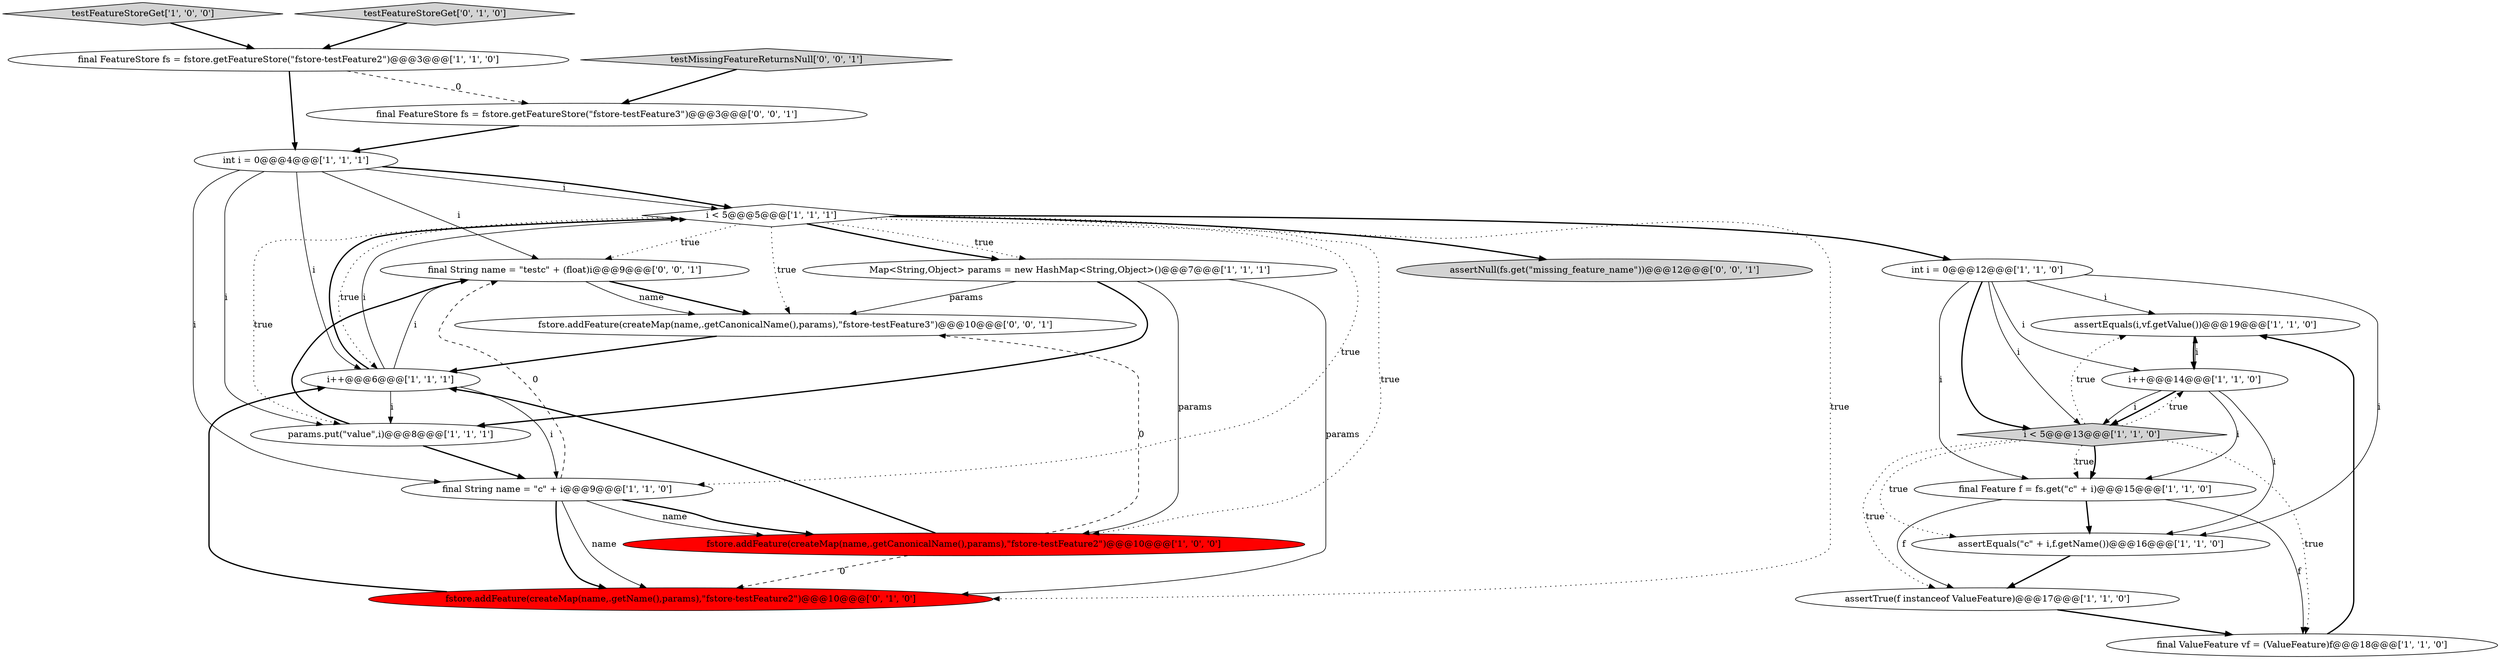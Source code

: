 digraph {
7 [style = filled, label = "assertEquals(i,vf.getValue())@@@19@@@['1', '1', '0']", fillcolor = white, shape = ellipse image = "AAA0AAABBB1BBB"];
0 [style = filled, label = "testFeatureStoreGet['1', '0', '0']", fillcolor = lightgray, shape = diamond image = "AAA0AAABBB1BBB"];
11 [style = filled, label = "i++@@@14@@@['1', '1', '0']", fillcolor = white, shape = ellipse image = "AAA0AAABBB1BBB"];
15 [style = filled, label = "final FeatureStore fs = fstore.getFeatureStore(\"fstore-testFeature2\")@@@3@@@['1', '1', '0']", fillcolor = white, shape = ellipse image = "AAA0AAABBB1BBB"];
14 [style = filled, label = "assertEquals(\"c\" + i,f.getName())@@@16@@@['1', '1', '0']", fillcolor = white, shape = ellipse image = "AAA0AAABBB1BBB"];
5 [style = filled, label = "i < 5@@@13@@@['1', '1', '0']", fillcolor = lightgray, shape = diamond image = "AAA0AAABBB1BBB"];
21 [style = filled, label = "final String name = \"testc\" + (float)i@@@9@@@['0', '0', '1']", fillcolor = white, shape = ellipse image = "AAA0AAABBB3BBB"];
4 [style = filled, label = "fstore.addFeature(createMap(name,.getCanonicalName(),params),\"fstore-testFeature2\")@@@10@@@['1', '0', '0']", fillcolor = red, shape = ellipse image = "AAA1AAABBB1BBB"];
16 [style = filled, label = "assertTrue(f instanceof ValueFeature)@@@17@@@['1', '1', '0']", fillcolor = white, shape = ellipse image = "AAA0AAABBB1BBB"];
13 [style = filled, label = "final Feature f = fs.get(\"c\" + i)@@@15@@@['1', '1', '0']", fillcolor = white, shape = ellipse image = "AAA0AAABBB1BBB"];
23 [style = filled, label = "assertNull(fs.get(\"missing_feature_name\"))@@@12@@@['0', '0', '1']", fillcolor = lightgray, shape = ellipse image = "AAA0AAABBB3BBB"];
9 [style = filled, label = "final ValueFeature vf = (ValueFeature)f@@@18@@@['1', '1', '0']", fillcolor = white, shape = ellipse image = "AAA0AAABBB1BBB"];
6 [style = filled, label = "final String name = \"c\" + i@@@9@@@['1', '1', '0']", fillcolor = white, shape = ellipse image = "AAA0AAABBB1BBB"];
20 [style = filled, label = "final FeatureStore fs = fstore.getFeatureStore(\"fstore-testFeature3\")@@@3@@@['0', '0', '1']", fillcolor = white, shape = ellipse image = "AAA0AAABBB3BBB"];
1 [style = filled, label = "i++@@@6@@@['1', '1', '1']", fillcolor = white, shape = ellipse image = "AAA0AAABBB1BBB"];
22 [style = filled, label = "fstore.addFeature(createMap(name,.getCanonicalName(),params),\"fstore-testFeature3\")@@@10@@@['0', '0', '1']", fillcolor = white, shape = ellipse image = "AAA0AAABBB3BBB"];
3 [style = filled, label = "Map<String,Object> params = new HashMap<String,Object>()@@@7@@@['1', '1', '1']", fillcolor = white, shape = ellipse image = "AAA0AAABBB1BBB"];
8 [style = filled, label = "params.put(\"value\",i)@@@8@@@['1', '1', '1']", fillcolor = white, shape = ellipse image = "AAA0AAABBB1BBB"];
10 [style = filled, label = "i < 5@@@5@@@['1', '1', '1']", fillcolor = white, shape = diamond image = "AAA0AAABBB1BBB"];
2 [style = filled, label = "int i = 0@@@4@@@['1', '1', '1']", fillcolor = white, shape = ellipse image = "AAA0AAABBB1BBB"];
17 [style = filled, label = "testFeatureStoreGet['0', '1', '0']", fillcolor = lightgray, shape = diamond image = "AAA0AAABBB2BBB"];
12 [style = filled, label = "int i = 0@@@12@@@['1', '1', '0']", fillcolor = white, shape = ellipse image = "AAA0AAABBB1BBB"];
19 [style = filled, label = "testMissingFeatureReturnsNull['0', '0', '1']", fillcolor = lightgray, shape = diamond image = "AAA0AAABBB3BBB"];
18 [style = filled, label = "fstore.addFeature(createMap(name,.getName(),params),\"fstore-testFeature2\")@@@10@@@['0', '1', '0']", fillcolor = red, shape = ellipse image = "AAA1AAABBB2BBB"];
10->18 [style = dotted, label="true"];
14->16 [style = bold, label=""];
4->18 [style = dashed, label="0"];
6->4 [style = solid, label="name"];
10->8 [style = dotted, label="true"];
5->14 [style = dotted, label="true"];
6->21 [style = dashed, label="0"];
15->2 [style = bold, label=""];
2->21 [style = solid, label="i"];
7->11 [style = bold, label=""];
10->6 [style = dotted, label="true"];
11->13 [style = solid, label="i"];
13->9 [style = solid, label="f"];
12->5 [style = bold, label=""];
1->6 [style = solid, label="i"];
15->20 [style = dashed, label="0"];
3->4 [style = solid, label="params"];
2->6 [style = solid, label="i"];
6->18 [style = bold, label=""];
19->20 [style = bold, label=""];
6->18 [style = solid, label="name"];
10->3 [style = dotted, label="true"];
3->18 [style = solid, label="params"];
10->3 [style = bold, label=""];
11->7 [style = solid, label="i"];
8->6 [style = bold, label=""];
1->8 [style = solid, label="i"];
4->22 [style = dashed, label="0"];
2->10 [style = solid, label="i"];
9->7 [style = bold, label=""];
2->10 [style = bold, label=""];
11->5 [style = solid, label="i"];
0->15 [style = bold, label=""];
2->8 [style = solid, label="i"];
20->2 [style = bold, label=""];
6->4 [style = bold, label=""];
11->5 [style = bold, label=""];
5->13 [style = dotted, label="true"];
5->11 [style = dotted, label="true"];
12->5 [style = solid, label="i"];
3->22 [style = solid, label="params"];
12->14 [style = solid, label="i"];
18->1 [style = bold, label=""];
21->22 [style = bold, label=""];
10->12 [style = bold, label=""];
10->23 [style = bold, label=""];
21->22 [style = solid, label="name"];
3->8 [style = bold, label=""];
5->13 [style = bold, label=""];
5->7 [style = dotted, label="true"];
2->1 [style = solid, label="i"];
12->13 [style = solid, label="i"];
1->10 [style = solid, label="i"];
17->15 [style = bold, label=""];
11->14 [style = solid, label="i"];
1->21 [style = solid, label="i"];
5->16 [style = dotted, label="true"];
8->21 [style = bold, label=""];
13->16 [style = solid, label="f"];
5->9 [style = dotted, label="true"];
10->22 [style = dotted, label="true"];
12->11 [style = solid, label="i"];
4->1 [style = bold, label=""];
22->1 [style = bold, label=""];
10->1 [style = dotted, label="true"];
10->4 [style = dotted, label="true"];
1->10 [style = bold, label=""];
10->21 [style = dotted, label="true"];
13->14 [style = bold, label=""];
12->7 [style = solid, label="i"];
16->9 [style = bold, label=""];
}
